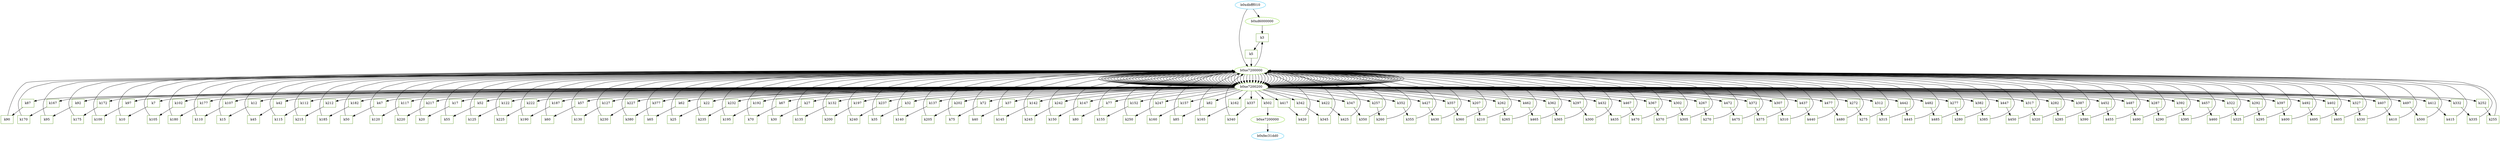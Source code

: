 digraph reductiontraces{
z3690983440i0 [label=b0xdbfff010 color=deepskyblue2];z3590324224i1s7 [label=b0xd6000000 color=chartreuse3];
z3690983440i0 -> z3590324224i1s7;
z3590324224i1s7 [label=b0xd6000000 color=chartreuse3];k3 [label=k3 color=chartreuse4 shape=rectangle];
z3590324224i1s7 -> k3;
z3690983440i0 [label=b0xdbfff010 color=deepskyblue2];z3877634048i1s7 [label=b0xe7200000 color=chartreuse3];
z3690983440i0 -> z3877634048i1s7;
z3877634048i1s7 [label=b0xe7200000 color=chartreuse3];k3 [label=k3 color=chartreuse4 shape=rectangle];
z3877634048i1s7 -> k3;
k3 [label=k3 color=chartreuse4 shape=rectangle];k5 [label=k5 color=chartreuse4 shape=rectangle];
k3 -> k5;
k5 [label=k5 color=chartreuse4 shape=rectangle];z3877634048i1s7 [label = b0xe7200000 color=chartreuse3];
k5-> z3877634048i1s7;
z3877634048i1s7 [label=b0xe7200000 color=chartreuse3];z3877634560i1s7 [label=b0xe7200200 color=chartreuse3];
z3877634048i1s7 -> z3877634560i1s7;
z3877634560i1s7 [label=b0xe7200200 color=chartreuse3];k7 [label=k7 color=chartreuse4 shape=rectangle];
z3877634560i1s7 -> k7;
k7 [label=k7 color=chartreuse4 shape=rectangle];k10 [label=k10 color=chartreuse4 shape=rectangle];
k7 -> k10;
k10 [label=k10 color=chartreuse4 shape=rectangle];z3877634048i1s7 [label = b0xe7200000 color=chartreuse3];
k10-> z3877634048i1s7;
z3877634048i1s7 [label=b0xe7200000 color=chartreuse3];z3877634560i1s7 [label=b0xe7200200 color=chartreuse3];
z3877634048i1s7 -> z3877634560i1s7;
z3877634560i1s7 [label=b0xe7200200 color=chartreuse3];k12 [label=k12 color=chartreuse4 shape=rectangle];
z3877634560i1s7 -> k12;
k12 [label=k12 color=chartreuse4 shape=rectangle];k15 [label=k15 color=chartreuse4 shape=rectangle];
k12 -> k15;
k15 [label=k15 color=chartreuse4 shape=rectangle];z3877634048i1s7 [label = b0xe7200000 color=chartreuse3];
k15-> z3877634048i1s7;
z3877634048i1s7 [label=b0xe7200000 color=chartreuse3];z3877634560i1s7 [label=b0xe7200200 color=chartreuse3];
z3877634048i1s7 -> z3877634560i1s7;
z3877634560i1s7 [label=b0xe7200200 color=chartreuse3];k17 [label=k17 color=chartreuse4 shape=rectangle];
z3877634560i1s7 -> k17;
k17 [label=k17 color=chartreuse4 shape=rectangle];k20 [label=k20 color=chartreuse4 shape=rectangle];
k17 -> k20;
k20 [label=k20 color=chartreuse4 shape=rectangle];z3877634048i1s7 [label = b0xe7200000 color=chartreuse3];
k20-> z3877634048i1s7;
z3877634048i1s7 [label=b0xe7200000 color=chartreuse3];z3877634560i1s7 [label=b0xe7200200 color=chartreuse3];
z3877634048i1s7 -> z3877634560i1s7;
z3877634560i1s7 [label=b0xe7200200 color=chartreuse3];k22 [label=k22 color=chartreuse4 shape=rectangle];
z3877634560i1s7 -> k22;
k22 [label=k22 color=chartreuse4 shape=rectangle];k25 [label=k25 color=chartreuse4 shape=rectangle];
k22 -> k25;
k25 [label=k25 color=chartreuse4 shape=rectangle];z3877634048i1s7 [label = b0xe7200000 color=chartreuse3];
k25-> z3877634048i1s7;
z3877634048i1s7 [label=b0xe7200000 color=chartreuse3];z3877634560i1s7 [label=b0xe7200200 color=chartreuse3];
z3877634048i1s7 -> z3877634560i1s7;
z3877634560i1s7 [label=b0xe7200200 color=chartreuse3];k27 [label=k27 color=chartreuse4 shape=rectangle];
z3877634560i1s7 -> k27;
k27 [label=k27 color=chartreuse4 shape=rectangle];k30 [label=k30 color=chartreuse4 shape=rectangle];
k27 -> k30;
k30 [label=k30 color=chartreuse4 shape=rectangle];z3877634048i1s7 [label = b0xe7200000 color=chartreuse3];
k30-> z3877634048i1s7;
z3877634048i1s7 [label=b0xe7200000 color=chartreuse3];z3877634560i1s7 [label=b0xe7200200 color=chartreuse3];
z3877634048i1s7 -> z3877634560i1s7;
z3877634560i1s7 [label=b0xe7200200 color=chartreuse3];k32 [label=k32 color=chartreuse4 shape=rectangle];
z3877634560i1s7 -> k32;
k32 [label=k32 color=chartreuse4 shape=rectangle];k35 [label=k35 color=chartreuse4 shape=rectangle];
k32 -> k35;
k35 [label=k35 color=chartreuse4 shape=rectangle];z3877634048i1s7 [label = b0xe7200000 color=chartreuse3];
k35-> z3877634048i1s7;
z3877634048i1s7 [label=b0xe7200000 color=chartreuse3];z3877634560i1s7 [label=b0xe7200200 color=chartreuse3];
z3877634048i1s7 -> z3877634560i1s7;
z3877634560i1s7 [label=b0xe7200200 color=chartreuse3];k37 [label=k37 color=chartreuse4 shape=rectangle];
z3877634560i1s7 -> k37;
k37 [label=k37 color=chartreuse4 shape=rectangle];k40 [label=k40 color=chartreuse4 shape=rectangle];
k37 -> k40;
k40 [label=k40 color=chartreuse4 shape=rectangle];z3877634048i1s7 [label = b0xe7200000 color=chartreuse3];
k40-> z3877634048i1s7;
z3877634048i1s7 [label=b0xe7200000 color=chartreuse3];z3877634560i1s7 [label=b0xe7200200 color=chartreuse3];
z3877634048i1s7 -> z3877634560i1s7;
z3877634560i1s7 [label=b0xe7200200 color=chartreuse3];k42 [label=k42 color=chartreuse4 shape=rectangle];
z3877634560i1s7 -> k42;
k42 [label=k42 color=chartreuse4 shape=rectangle];k45 [label=k45 color=chartreuse4 shape=rectangle];
k42 -> k45;
k45 [label=k45 color=chartreuse4 shape=rectangle];z3877634048i1s7 [label = b0xe7200000 color=chartreuse3];
k45-> z3877634048i1s7;
z3877634048i1s7 [label=b0xe7200000 color=chartreuse3];z3877634560i1s7 [label=b0xe7200200 color=chartreuse3];
z3877634048i1s7 -> z3877634560i1s7;
z3877634560i1s7 [label=b0xe7200200 color=chartreuse3];k47 [label=k47 color=chartreuse4 shape=rectangle];
z3877634560i1s7 -> k47;
k47 [label=k47 color=chartreuse4 shape=rectangle];k50 [label=k50 color=chartreuse4 shape=rectangle];
k47 -> k50;
k50 [label=k50 color=chartreuse4 shape=rectangle];z3877634048i1s7 [label = b0xe7200000 color=chartreuse3];
k50-> z3877634048i1s7;
z3877634048i1s7 [label=b0xe7200000 color=chartreuse3];z3877634560i1s7 [label=b0xe7200200 color=chartreuse3];
z3877634048i1s7 -> z3877634560i1s7;
z3877634560i1s7 [label=b0xe7200200 color=chartreuse3];k52 [label=k52 color=chartreuse4 shape=rectangle];
z3877634560i1s7 -> k52;
k52 [label=k52 color=chartreuse4 shape=rectangle];k55 [label=k55 color=chartreuse4 shape=rectangle];
k52 -> k55;
k55 [label=k55 color=chartreuse4 shape=rectangle];z3877634048i1s7 [label = b0xe7200000 color=chartreuse3];
k55-> z3877634048i1s7;
z3877634048i1s7 [label=b0xe7200000 color=chartreuse3];z3877634560i1s7 [label=b0xe7200200 color=chartreuse3];
z3877634048i1s7 -> z3877634560i1s7;
z3877634560i1s7 [label=b0xe7200200 color=chartreuse3];k57 [label=k57 color=chartreuse4 shape=rectangle];
z3877634560i1s7 -> k57;
k57 [label=k57 color=chartreuse4 shape=rectangle];k60 [label=k60 color=chartreuse4 shape=rectangle];
k57 -> k60;
k60 [label=k60 color=chartreuse4 shape=rectangle];z3877634048i1s7 [label = b0xe7200000 color=chartreuse3];
k60-> z3877634048i1s7;
z3877634048i1s7 [label=b0xe7200000 color=chartreuse3];z3877634560i1s7 [label=b0xe7200200 color=chartreuse3];
z3877634048i1s7 -> z3877634560i1s7;
z3877634560i1s7 [label=b0xe7200200 color=chartreuse3];k62 [label=k62 color=chartreuse4 shape=rectangle];
z3877634560i1s7 -> k62;
k62 [label=k62 color=chartreuse4 shape=rectangle];k65 [label=k65 color=chartreuse4 shape=rectangle];
k62 -> k65;
k65 [label=k65 color=chartreuse4 shape=rectangle];z3877634048i1s7 [label = b0xe7200000 color=chartreuse3];
k65-> z3877634048i1s7;
z3877634048i1s7 [label=b0xe7200000 color=chartreuse3];z3877634560i1s7 [label=b0xe7200200 color=chartreuse3];
z3877634048i1s7 -> z3877634560i1s7;
z3877634560i1s7 [label=b0xe7200200 color=chartreuse3];k67 [label=k67 color=chartreuse4 shape=rectangle];
z3877634560i1s7 -> k67;
k67 [label=k67 color=chartreuse4 shape=rectangle];k70 [label=k70 color=chartreuse4 shape=rectangle];
k67 -> k70;
k70 [label=k70 color=chartreuse4 shape=rectangle];z3877634048i1s7 [label = b0xe7200000 color=chartreuse3];
k70-> z3877634048i1s7;
z3877634048i1s7 [label=b0xe7200000 color=chartreuse3];z3877634560i1s7 [label=b0xe7200200 color=chartreuse3];
z3877634048i1s7 -> z3877634560i1s7;
z3877634560i1s7 [label=b0xe7200200 color=chartreuse3];k72 [label=k72 color=chartreuse4 shape=rectangle];
z3877634560i1s7 -> k72;
k72 [label=k72 color=chartreuse4 shape=rectangle];k75 [label=k75 color=chartreuse4 shape=rectangle];
k72 -> k75;
k75 [label=k75 color=chartreuse4 shape=rectangle];z3877634048i1s7 [label = b0xe7200000 color=chartreuse3];
k75-> z3877634048i1s7;
z3877634048i1s7 [label=b0xe7200000 color=chartreuse3];z3877634560i1s7 [label=b0xe7200200 color=chartreuse3];
z3877634048i1s7 -> z3877634560i1s7;
z3877634560i1s7 [label=b0xe7200200 color=chartreuse3];k77 [label=k77 color=chartreuse4 shape=rectangle];
z3877634560i1s7 -> k77;
k77 [label=k77 color=chartreuse4 shape=rectangle];k80 [label=k80 color=chartreuse4 shape=rectangle];
k77 -> k80;
k80 [label=k80 color=chartreuse4 shape=rectangle];z3877634048i1s7 [label = b0xe7200000 color=chartreuse3];
k80-> z3877634048i1s7;
z3877634048i1s7 [label=b0xe7200000 color=chartreuse3];z3877634560i1s7 [label=b0xe7200200 color=chartreuse3];
z3877634048i1s7 -> z3877634560i1s7;
z3877634560i1s7 [label=b0xe7200200 color=chartreuse3];k82 [label=k82 color=chartreuse4 shape=rectangle];
z3877634560i1s7 -> k82;
k82 [label=k82 color=chartreuse4 shape=rectangle];k85 [label=k85 color=chartreuse4 shape=rectangle];
k82 -> k85;
k85 [label=k85 color=chartreuse4 shape=rectangle];z3877634048i1s7 [label = b0xe7200000 color=chartreuse3];
k85-> z3877634048i1s7;
z3877634048i1s7 [label=b0xe7200000 color=chartreuse3];z3877634560i1s7 [label=b0xe7200200 color=chartreuse3];
z3877634048i1s7 -> z3877634560i1s7;
z3877634560i1s7 [label=b0xe7200200 color=chartreuse3];k87 [label=k87 color=chartreuse4 shape=rectangle];
z3877634560i1s7 -> k87;
k87 [label=k87 color=chartreuse4 shape=rectangle];k90 [label=k90 color=chartreuse4 shape=rectangle];
k87 -> k90;
k90 [label=k90 color=chartreuse4 shape=rectangle];z3877634048i1s7 [label = b0xe7200000 color=chartreuse3];
k90-> z3877634048i1s7;
z3877634048i1s7 [label=b0xe7200000 color=chartreuse3];z3877634560i1s7 [label=b0xe7200200 color=chartreuse3];
z3877634048i1s7 -> z3877634560i1s7;
z3877634560i1s7 [label=b0xe7200200 color=chartreuse3];k92 [label=k92 color=chartreuse4 shape=rectangle];
z3877634560i1s7 -> k92;
k92 [label=k92 color=chartreuse4 shape=rectangle];k95 [label=k95 color=chartreuse4 shape=rectangle];
k92 -> k95;
k95 [label=k95 color=chartreuse4 shape=rectangle];z3877634048i1s7 [label = b0xe7200000 color=chartreuse3];
k95-> z3877634048i1s7;
z3877634048i1s7 [label=b0xe7200000 color=chartreuse3];z3877634560i1s7 [label=b0xe7200200 color=chartreuse3];
z3877634048i1s7 -> z3877634560i1s7;
z3877634560i1s7 [label=b0xe7200200 color=chartreuse3];k97 [label=k97 color=chartreuse4 shape=rectangle];
z3877634560i1s7 -> k97;
k97 [label=k97 color=chartreuse4 shape=rectangle];k100 [label=k100 color=chartreuse4 shape=rectangle];
k97 -> k100;
k100 [label=k100 color=chartreuse4 shape=rectangle];z3877634048i1s7 [label = b0xe7200000 color=chartreuse3];
k100-> z3877634048i1s7;
z3877634048i1s7 [label=b0xe7200000 color=chartreuse3];z3877634560i1s7 [label=b0xe7200200 color=chartreuse3];
z3877634048i1s7 -> z3877634560i1s7;
z3877634560i1s7 [label=b0xe7200200 color=chartreuse3];k102 [label=k102 color=chartreuse4 shape=rectangle];
z3877634560i1s7 -> k102;
k102 [label=k102 color=chartreuse4 shape=rectangle];k105 [label=k105 color=chartreuse4 shape=rectangle];
k102 -> k105;
k105 [label=k105 color=chartreuse4 shape=rectangle];z3877634048i1s7 [label = b0xe7200000 color=chartreuse3];
k105-> z3877634048i1s7;
z3877634048i1s7 [label=b0xe7200000 color=chartreuse3];z3877634560i1s7 [label=b0xe7200200 color=chartreuse3];
z3877634048i1s7 -> z3877634560i1s7;
z3877634560i1s7 [label=b0xe7200200 color=chartreuse3];k107 [label=k107 color=chartreuse4 shape=rectangle];
z3877634560i1s7 -> k107;
k107 [label=k107 color=chartreuse4 shape=rectangle];k110 [label=k110 color=chartreuse4 shape=rectangle];
k107 -> k110;
k110 [label=k110 color=chartreuse4 shape=rectangle];z3877634048i1s7 [label = b0xe7200000 color=chartreuse3];
k110-> z3877634048i1s7;
z3877634048i1s7 [label=b0xe7200000 color=chartreuse3];z3877634560i1s7 [label=b0xe7200200 color=chartreuse3];
z3877634048i1s7 -> z3877634560i1s7;
z3877634560i1s7 [label=b0xe7200200 color=chartreuse3];k112 [label=k112 color=chartreuse4 shape=rectangle];
z3877634560i1s7 -> k112;
k112 [label=k112 color=chartreuse4 shape=rectangle];k115 [label=k115 color=chartreuse4 shape=rectangle];
k112 -> k115;
k115 [label=k115 color=chartreuse4 shape=rectangle];z3877634048i1s7 [label = b0xe7200000 color=chartreuse3];
k115-> z3877634048i1s7;
z3877634048i1s7 [label=b0xe7200000 color=chartreuse3];z3877634560i1s7 [label=b0xe7200200 color=chartreuse3];
z3877634048i1s7 -> z3877634560i1s7;
z3877634560i1s7 [label=b0xe7200200 color=chartreuse3];k117 [label=k117 color=chartreuse4 shape=rectangle];
z3877634560i1s7 -> k117;
k117 [label=k117 color=chartreuse4 shape=rectangle];k120 [label=k120 color=chartreuse4 shape=rectangle];
k117 -> k120;
k120 [label=k120 color=chartreuse4 shape=rectangle];z3877634048i1s7 [label = b0xe7200000 color=chartreuse3];
k120-> z3877634048i1s7;
z3877634048i1s7 [label=b0xe7200000 color=chartreuse3];z3877634560i1s7 [label=b0xe7200200 color=chartreuse3];
z3877634048i1s7 -> z3877634560i1s7;
z3877634560i1s7 [label=b0xe7200200 color=chartreuse3];k122 [label=k122 color=chartreuse4 shape=rectangle];
z3877634560i1s7 -> k122;
k122 [label=k122 color=chartreuse4 shape=rectangle];k125 [label=k125 color=chartreuse4 shape=rectangle];
k122 -> k125;
k125 [label=k125 color=chartreuse4 shape=rectangle];z3877634048i1s7 [label = b0xe7200000 color=chartreuse3];
k125-> z3877634048i1s7;
z3877634048i1s7 [label=b0xe7200000 color=chartreuse3];z3877634560i1s7 [label=b0xe7200200 color=chartreuse3];
z3877634048i1s7 -> z3877634560i1s7;
z3877634560i1s7 [label=b0xe7200200 color=chartreuse3];k127 [label=k127 color=chartreuse4 shape=rectangle];
z3877634560i1s7 -> k127;
k127 [label=k127 color=chartreuse4 shape=rectangle];k130 [label=k130 color=chartreuse4 shape=rectangle];
k127 -> k130;
k130 [label=k130 color=chartreuse4 shape=rectangle];z3877634048i1s7 [label = b0xe7200000 color=chartreuse3];
k130-> z3877634048i1s7;
z3877634048i1s7 [label=b0xe7200000 color=chartreuse3];z3877634560i1s7 [label=b0xe7200200 color=chartreuse3];
z3877634048i1s7 -> z3877634560i1s7;
z3877634560i1s7 [label=b0xe7200200 color=chartreuse3];k132 [label=k132 color=chartreuse4 shape=rectangle];
z3877634560i1s7 -> k132;
k132 [label=k132 color=chartreuse4 shape=rectangle];k135 [label=k135 color=chartreuse4 shape=rectangle];
k132 -> k135;
k135 [label=k135 color=chartreuse4 shape=rectangle];z3877634048i1s7 [label = b0xe7200000 color=chartreuse3];
k135-> z3877634048i1s7;
z3877634048i1s7 [label=b0xe7200000 color=chartreuse3];z3877634560i1s7 [label=b0xe7200200 color=chartreuse3];
z3877634048i1s7 -> z3877634560i1s7;
z3877634560i1s7 [label=b0xe7200200 color=chartreuse3];k137 [label=k137 color=chartreuse4 shape=rectangle];
z3877634560i1s7 -> k137;
k137 [label=k137 color=chartreuse4 shape=rectangle];k140 [label=k140 color=chartreuse4 shape=rectangle];
k137 -> k140;
k140 [label=k140 color=chartreuse4 shape=rectangle];z3877634048i1s7 [label = b0xe7200000 color=chartreuse3];
k140-> z3877634048i1s7;
z3877634048i1s7 [label=b0xe7200000 color=chartreuse3];z3877634560i1s7 [label=b0xe7200200 color=chartreuse3];
z3877634048i1s7 -> z3877634560i1s7;
z3877634560i1s7 [label=b0xe7200200 color=chartreuse3];k142 [label=k142 color=chartreuse4 shape=rectangle];
z3877634560i1s7 -> k142;
k142 [label=k142 color=chartreuse4 shape=rectangle];k145 [label=k145 color=chartreuse4 shape=rectangle];
k142 -> k145;
k145 [label=k145 color=chartreuse4 shape=rectangle];z3877634048i1s7 [label = b0xe7200000 color=chartreuse3];
k145-> z3877634048i1s7;
z3877634048i1s7 [label=b0xe7200000 color=chartreuse3];z3877634560i1s7 [label=b0xe7200200 color=chartreuse3];
z3877634048i1s7 -> z3877634560i1s7;
z3877634560i1s7 [label=b0xe7200200 color=chartreuse3];k147 [label=k147 color=chartreuse4 shape=rectangle];
z3877634560i1s7 -> k147;
k147 [label=k147 color=chartreuse4 shape=rectangle];k150 [label=k150 color=chartreuse4 shape=rectangle];
k147 -> k150;
k150 [label=k150 color=chartreuse4 shape=rectangle];z3877634048i1s7 [label = b0xe7200000 color=chartreuse3];
k150-> z3877634048i1s7;
z3877634048i1s7 [label=b0xe7200000 color=chartreuse3];z3877634560i1s7 [label=b0xe7200200 color=chartreuse3];
z3877634048i1s7 -> z3877634560i1s7;
z3877634560i1s7 [label=b0xe7200200 color=chartreuse3];k152 [label=k152 color=chartreuse4 shape=rectangle];
z3877634560i1s7 -> k152;
k152 [label=k152 color=chartreuse4 shape=rectangle];k155 [label=k155 color=chartreuse4 shape=rectangle];
k152 -> k155;
k155 [label=k155 color=chartreuse4 shape=rectangle];z3877634048i1s7 [label = b0xe7200000 color=chartreuse3];
k155-> z3877634048i1s7;
z3877634048i1s7 [label=b0xe7200000 color=chartreuse3];z3877634560i1s7 [label=b0xe7200200 color=chartreuse3];
z3877634048i1s7 -> z3877634560i1s7;
z3877634560i1s7 [label=b0xe7200200 color=chartreuse3];k157 [label=k157 color=chartreuse4 shape=rectangle];
z3877634560i1s7 -> k157;
k157 [label=k157 color=chartreuse4 shape=rectangle];k160 [label=k160 color=chartreuse4 shape=rectangle];
k157 -> k160;
k160 [label=k160 color=chartreuse4 shape=rectangle];z3877634048i1s7 [label = b0xe7200000 color=chartreuse3];
k160-> z3877634048i1s7;
z3877634048i1s7 [label=b0xe7200000 color=chartreuse3];z3877634560i1s7 [label=b0xe7200200 color=chartreuse3];
z3877634048i1s7 -> z3877634560i1s7;
z3877634560i1s7 [label=b0xe7200200 color=chartreuse3];k162 [label=k162 color=chartreuse4 shape=rectangle];
z3877634560i1s7 -> k162;
k162 [label=k162 color=chartreuse4 shape=rectangle];k165 [label=k165 color=chartreuse4 shape=rectangle];
k162 -> k165;
k165 [label=k165 color=chartreuse4 shape=rectangle];z3877634048i1s7 [label = b0xe7200000 color=chartreuse3];
k165-> z3877634048i1s7;
z3877634048i1s7 [label=b0xe7200000 color=chartreuse3];z3877634560i1s7 [label=b0xe7200200 color=chartreuse3];
z3877634048i1s7 -> z3877634560i1s7;
z3877634560i1s7 [label=b0xe7200200 color=chartreuse3];k167 [label=k167 color=chartreuse4 shape=rectangle];
z3877634560i1s7 -> k167;
k167 [label=k167 color=chartreuse4 shape=rectangle];k170 [label=k170 color=chartreuse4 shape=rectangle];
k167 -> k170;
k170 [label=k170 color=chartreuse4 shape=rectangle];z3877634048i1s7 [label = b0xe7200000 color=chartreuse3];
k170-> z3877634048i1s7;
z3877634048i1s7 [label=b0xe7200000 color=chartreuse3];z3877634560i1s7 [label=b0xe7200200 color=chartreuse3];
z3877634048i1s7 -> z3877634560i1s7;
z3877634560i1s7 [label=b0xe7200200 color=chartreuse3];k172 [label=k172 color=chartreuse4 shape=rectangle];
z3877634560i1s7 -> k172;
k172 [label=k172 color=chartreuse4 shape=rectangle];k175 [label=k175 color=chartreuse4 shape=rectangle];
k172 -> k175;
k175 [label=k175 color=chartreuse4 shape=rectangle];z3877634048i1s7 [label = b0xe7200000 color=chartreuse3];
k175-> z3877634048i1s7;
z3877634048i1s7 [label=b0xe7200000 color=chartreuse3];z3877634560i1s7 [label=b0xe7200200 color=chartreuse3];
z3877634048i1s7 -> z3877634560i1s7;
z3877634560i1s7 [label=b0xe7200200 color=chartreuse3];k177 [label=k177 color=chartreuse4 shape=rectangle];
z3877634560i1s7 -> k177;
k177 [label=k177 color=chartreuse4 shape=rectangle];k180 [label=k180 color=chartreuse4 shape=rectangle];
k177 -> k180;
k180 [label=k180 color=chartreuse4 shape=rectangle];z3877634048i1s7 [label = b0xe7200000 color=chartreuse3];
k180-> z3877634048i1s7;
z3877634048i1s7 [label=b0xe7200000 color=chartreuse3];z3877634560i1s7 [label=b0xe7200200 color=chartreuse3];
z3877634048i1s7 -> z3877634560i1s7;
z3877634560i1s7 [label=b0xe7200200 color=chartreuse3];k182 [label=k182 color=chartreuse4 shape=rectangle];
z3877634560i1s7 -> k182;
k182 [label=k182 color=chartreuse4 shape=rectangle];k185 [label=k185 color=chartreuse4 shape=rectangle];
k182 -> k185;
k185 [label=k185 color=chartreuse4 shape=rectangle];z3877634048i1s7 [label = b0xe7200000 color=chartreuse3];
k185-> z3877634048i1s7;
z3877634048i1s7 [label=b0xe7200000 color=chartreuse3];z3877634560i1s7 [label=b0xe7200200 color=chartreuse3];
z3877634048i1s7 -> z3877634560i1s7;
z3877634560i1s7 [label=b0xe7200200 color=chartreuse3];k187 [label=k187 color=chartreuse4 shape=rectangle];
z3877634560i1s7 -> k187;
k187 [label=k187 color=chartreuse4 shape=rectangle];k190 [label=k190 color=chartreuse4 shape=rectangle];
k187 -> k190;
k190 [label=k190 color=chartreuse4 shape=rectangle];z3877634048i1s7 [label = b0xe7200000 color=chartreuse3];
k190-> z3877634048i1s7;
z3877634048i1s7 [label=b0xe7200000 color=chartreuse3];z3877634560i1s7 [label=b0xe7200200 color=chartreuse3];
z3877634048i1s7 -> z3877634560i1s7;
z3877634560i1s7 [label=b0xe7200200 color=chartreuse3];k192 [label=k192 color=chartreuse4 shape=rectangle];
z3877634560i1s7 -> k192;
k192 [label=k192 color=chartreuse4 shape=rectangle];k195 [label=k195 color=chartreuse4 shape=rectangle];
k192 -> k195;
k195 [label=k195 color=chartreuse4 shape=rectangle];z3877634048i1s7 [label = b0xe7200000 color=chartreuse3];
k195-> z3877634048i1s7;
z3877634048i1s7 [label=b0xe7200000 color=chartreuse3];z3877634560i1s7 [label=b0xe7200200 color=chartreuse3];
z3877634048i1s7 -> z3877634560i1s7;
z3877634560i1s7 [label=b0xe7200200 color=chartreuse3];k197 [label=k197 color=chartreuse4 shape=rectangle];
z3877634560i1s7 -> k197;
k197 [label=k197 color=chartreuse4 shape=rectangle];k200 [label=k200 color=chartreuse4 shape=rectangle];
k197 -> k200;
k200 [label=k200 color=chartreuse4 shape=rectangle];z3877634048i1s7 [label = b0xe7200000 color=chartreuse3];
k200-> z3877634048i1s7;
z3877634048i1s7 [label=b0xe7200000 color=chartreuse3];z3877634560i1s7 [label=b0xe7200200 color=chartreuse3];
z3877634048i1s7 -> z3877634560i1s7;
z3877634560i1s7 [label=b0xe7200200 color=chartreuse3];k202 [label=k202 color=chartreuse4 shape=rectangle];
z3877634560i1s7 -> k202;
k202 [label=k202 color=chartreuse4 shape=rectangle];k205 [label=k205 color=chartreuse4 shape=rectangle];
k202 -> k205;
k205 [label=k205 color=chartreuse4 shape=rectangle];z3877634048i1s7 [label = b0xe7200000 color=chartreuse3];
k205-> z3877634048i1s7;
z3877634048i1s7 [label=b0xe7200000 color=chartreuse3];z3877634560i1s7 [label=b0xe7200200 color=chartreuse3];
z3877634048i1s7 -> z3877634560i1s7;
z3877634560i1s7 [label=b0xe7200200 color=chartreuse3];k207 [label=k207 color=chartreuse4 shape=rectangle];
z3877634560i1s7 -> k207;
k207 [label=k207 color=chartreuse4 shape=rectangle];k210 [label=k210 color=chartreuse4 shape=rectangle];
k207 -> k210;
k210 [label=k210 color=chartreuse4 shape=rectangle];z3877634048i1s7 [label = b0xe7200000 color=chartreuse3];
k210-> z3877634048i1s7;
z3877634048i1s7 [label=b0xe7200000 color=chartreuse3];z3877634560i1s7 [label=b0xe7200200 color=chartreuse3];
z3877634048i1s7 -> z3877634560i1s7;
z3877634560i1s7 [label=b0xe7200200 color=chartreuse3];k212 [label=k212 color=chartreuse4 shape=rectangle];
z3877634560i1s7 -> k212;
k212 [label=k212 color=chartreuse4 shape=rectangle];k215 [label=k215 color=chartreuse4 shape=rectangle];
k212 -> k215;
k215 [label=k215 color=chartreuse4 shape=rectangle];z3877634048i1s7 [label = b0xe7200000 color=chartreuse3];
k215-> z3877634048i1s7;
z3877634048i1s7 [label=b0xe7200000 color=chartreuse3];z3877634560i1s7 [label=b0xe7200200 color=chartreuse3];
z3877634048i1s7 -> z3877634560i1s7;
z3877634560i1s7 [label=b0xe7200200 color=chartreuse3];k217 [label=k217 color=chartreuse4 shape=rectangle];
z3877634560i1s7 -> k217;
k217 [label=k217 color=chartreuse4 shape=rectangle];k220 [label=k220 color=chartreuse4 shape=rectangle];
k217 -> k220;
k220 [label=k220 color=chartreuse4 shape=rectangle];z3877634048i1s7 [label = b0xe7200000 color=chartreuse3];
k220-> z3877634048i1s7;
z3877634048i1s7 [label=b0xe7200000 color=chartreuse3];z3877634560i1s7 [label=b0xe7200200 color=chartreuse3];
z3877634048i1s7 -> z3877634560i1s7;
z3877634560i1s7 [label=b0xe7200200 color=chartreuse3];k222 [label=k222 color=chartreuse4 shape=rectangle];
z3877634560i1s7 -> k222;
k222 [label=k222 color=chartreuse4 shape=rectangle];k225 [label=k225 color=chartreuse4 shape=rectangle];
k222 -> k225;
k225 [label=k225 color=chartreuse4 shape=rectangle];z3877634048i1s7 [label = b0xe7200000 color=chartreuse3];
k225-> z3877634048i1s7;
z3877634048i1s7 [label=b0xe7200000 color=chartreuse3];z3877634560i1s7 [label=b0xe7200200 color=chartreuse3];
z3877634048i1s7 -> z3877634560i1s7;
z3877634560i1s7 [label=b0xe7200200 color=chartreuse3];k227 [label=k227 color=chartreuse4 shape=rectangle];
z3877634560i1s7 -> k227;
k227 [label=k227 color=chartreuse4 shape=rectangle];k230 [label=k230 color=chartreuse4 shape=rectangle];
k227 -> k230;
k230 [label=k230 color=chartreuse4 shape=rectangle];z3877634048i1s7 [label = b0xe7200000 color=chartreuse3];
k230-> z3877634048i1s7;
z3877634048i1s7 [label=b0xe7200000 color=chartreuse3];z3877634560i1s7 [label=b0xe7200200 color=chartreuse3];
z3877634048i1s7 -> z3877634560i1s7;
z3877634560i1s7 [label=b0xe7200200 color=chartreuse3];k232 [label=k232 color=chartreuse4 shape=rectangle];
z3877634560i1s7 -> k232;
k232 [label=k232 color=chartreuse4 shape=rectangle];k235 [label=k235 color=chartreuse4 shape=rectangle];
k232 -> k235;
k235 [label=k235 color=chartreuse4 shape=rectangle];z3877634048i1s7 [label = b0xe7200000 color=chartreuse3];
k235-> z3877634048i1s7;
z3877634048i1s7 [label=b0xe7200000 color=chartreuse3];z3877634560i1s7 [label=b0xe7200200 color=chartreuse3];
z3877634048i1s7 -> z3877634560i1s7;
z3877634560i1s7 [label=b0xe7200200 color=chartreuse3];k237 [label=k237 color=chartreuse4 shape=rectangle];
z3877634560i1s7 -> k237;
k237 [label=k237 color=chartreuse4 shape=rectangle];k240 [label=k240 color=chartreuse4 shape=rectangle];
k237 -> k240;
k240 [label=k240 color=chartreuse4 shape=rectangle];z3877634048i1s7 [label = b0xe7200000 color=chartreuse3];
k240-> z3877634048i1s7;
z3877634048i1s7 [label=b0xe7200000 color=chartreuse3];z3877634560i1s7 [label=b0xe7200200 color=chartreuse3];
z3877634048i1s7 -> z3877634560i1s7;
z3877634560i1s7 [label=b0xe7200200 color=chartreuse3];k242 [label=k242 color=chartreuse4 shape=rectangle];
z3877634560i1s7 -> k242;
k242 [label=k242 color=chartreuse4 shape=rectangle];k245 [label=k245 color=chartreuse4 shape=rectangle];
k242 -> k245;
k245 [label=k245 color=chartreuse4 shape=rectangle];z3877634048i1s7 [label = b0xe7200000 color=chartreuse3];
k245-> z3877634048i1s7;
z3877634048i1s7 [label=b0xe7200000 color=chartreuse3];z3877634560i1s7 [label=b0xe7200200 color=chartreuse3];
z3877634048i1s7 -> z3877634560i1s7;
z3877634560i1s7 [label=b0xe7200200 color=chartreuse3];k247 [label=k247 color=chartreuse4 shape=rectangle];
z3877634560i1s7 -> k247;
k247 [label=k247 color=chartreuse4 shape=rectangle];k250 [label=k250 color=chartreuse4 shape=rectangle];
k247 -> k250;
k250 [label=k250 color=chartreuse4 shape=rectangle];z3877634048i1s7 [label = b0xe7200000 color=chartreuse3];
k250-> z3877634048i1s7;
z3877634048i1s7 [label=b0xe7200000 color=chartreuse3];z3877634560i1s7 [label=b0xe7200200 color=chartreuse3];
z3877634048i1s7 -> z3877634560i1s7;
z3877634560i1s7 [label=b0xe7200200 color=chartreuse3];k252 [label=k252 color=chartreuse4 shape=rectangle];
z3877634560i1s7 -> k252;
k252 [label=k252 color=chartreuse4 shape=rectangle];k255 [label=k255 color=chartreuse4 shape=rectangle];
k252 -> k255;
k255 [label=k255 color=chartreuse4 shape=rectangle];z3877634048i1s7 [label = b0xe7200000 color=chartreuse3];
k255-> z3877634048i1s7;
z3877634048i1s7 [label=b0xe7200000 color=chartreuse3];z3877634560i1s7 [label=b0xe7200200 color=chartreuse3];
z3877634048i1s7 -> z3877634560i1s7;
z3877634560i1s7 [label=b0xe7200200 color=chartreuse3];k257 [label=k257 color=chartreuse4 shape=rectangle];
z3877634560i1s7 -> k257;
k257 [label=k257 color=chartreuse4 shape=rectangle];k260 [label=k260 color=chartreuse4 shape=rectangle];
k257 -> k260;
k260 [label=k260 color=chartreuse4 shape=rectangle];z3877634048i1s7 [label = b0xe7200000 color=chartreuse3];
k260-> z3877634048i1s7;
z3877634048i1s7 [label=b0xe7200000 color=chartreuse3];z3877634560i1s7 [label=b0xe7200200 color=chartreuse3];
z3877634048i1s7 -> z3877634560i1s7;
z3877634560i1s7 [label=b0xe7200200 color=chartreuse3];k262 [label=k262 color=chartreuse4 shape=rectangle];
z3877634560i1s7 -> k262;
k262 [label=k262 color=chartreuse4 shape=rectangle];k265 [label=k265 color=chartreuse4 shape=rectangle];
k262 -> k265;
k265 [label=k265 color=chartreuse4 shape=rectangle];z3877634048i1s7 [label = b0xe7200000 color=chartreuse3];
k265-> z3877634048i1s7;
z3877634048i1s7 [label=b0xe7200000 color=chartreuse3];z3877634560i1s7 [label=b0xe7200200 color=chartreuse3];
z3877634048i1s7 -> z3877634560i1s7;
z3877634560i1s7 [label=b0xe7200200 color=chartreuse3];k267 [label=k267 color=chartreuse4 shape=rectangle];
z3877634560i1s7 -> k267;
k267 [label=k267 color=chartreuse4 shape=rectangle];k270 [label=k270 color=chartreuse4 shape=rectangle];
k267 -> k270;
k270 [label=k270 color=chartreuse4 shape=rectangle];z3877634048i1s7 [label = b0xe7200000 color=chartreuse3];
k270-> z3877634048i1s7;
z3877634048i1s7 [label=b0xe7200000 color=chartreuse3];z3877634560i1s7 [label=b0xe7200200 color=chartreuse3];
z3877634048i1s7 -> z3877634560i1s7;
z3877634560i1s7 [label=b0xe7200200 color=chartreuse3];k272 [label=k272 color=chartreuse4 shape=rectangle];
z3877634560i1s7 -> k272;
k272 [label=k272 color=chartreuse4 shape=rectangle];k275 [label=k275 color=chartreuse4 shape=rectangle];
k272 -> k275;
k275 [label=k275 color=chartreuse4 shape=rectangle];z3877634048i1s7 [label = b0xe7200000 color=chartreuse3];
k275-> z3877634048i1s7;
z3877634048i1s7 [label=b0xe7200000 color=chartreuse3];z3877634560i1s7 [label=b0xe7200200 color=chartreuse3];
z3877634048i1s7 -> z3877634560i1s7;
z3877634560i1s7 [label=b0xe7200200 color=chartreuse3];k277 [label=k277 color=chartreuse4 shape=rectangle];
z3877634560i1s7 -> k277;
k277 [label=k277 color=chartreuse4 shape=rectangle];k280 [label=k280 color=chartreuse4 shape=rectangle];
k277 -> k280;
k280 [label=k280 color=chartreuse4 shape=rectangle];z3877634048i1s7 [label = b0xe7200000 color=chartreuse3];
k280-> z3877634048i1s7;
z3877634048i1s7 [label=b0xe7200000 color=chartreuse3];z3877634560i1s7 [label=b0xe7200200 color=chartreuse3];
z3877634048i1s7 -> z3877634560i1s7;
z3877634560i1s7 [label=b0xe7200200 color=chartreuse3];k282 [label=k282 color=chartreuse4 shape=rectangle];
z3877634560i1s7 -> k282;
k282 [label=k282 color=chartreuse4 shape=rectangle];k285 [label=k285 color=chartreuse4 shape=rectangle];
k282 -> k285;
k285 [label=k285 color=chartreuse4 shape=rectangle];z3877634048i1s7 [label = b0xe7200000 color=chartreuse3];
k285-> z3877634048i1s7;
z3877634048i1s7 [label=b0xe7200000 color=chartreuse3];z3877634560i1s7 [label=b0xe7200200 color=chartreuse3];
z3877634048i1s7 -> z3877634560i1s7;
z3877634560i1s7 [label=b0xe7200200 color=chartreuse3];k287 [label=k287 color=chartreuse4 shape=rectangle];
z3877634560i1s7 -> k287;
k287 [label=k287 color=chartreuse4 shape=rectangle];k290 [label=k290 color=chartreuse4 shape=rectangle];
k287 -> k290;
k290 [label=k290 color=chartreuse4 shape=rectangle];z3877634048i1s7 [label = b0xe7200000 color=chartreuse3];
k290-> z3877634048i1s7;
z3877634048i1s7 [label=b0xe7200000 color=chartreuse3];z3877634560i1s7 [label=b0xe7200200 color=chartreuse3];
z3877634048i1s7 -> z3877634560i1s7;
z3877634560i1s7 [label=b0xe7200200 color=chartreuse3];k292 [label=k292 color=chartreuse4 shape=rectangle];
z3877634560i1s7 -> k292;
k292 [label=k292 color=chartreuse4 shape=rectangle];k295 [label=k295 color=chartreuse4 shape=rectangle];
k292 -> k295;
k295 [label=k295 color=chartreuse4 shape=rectangle];z3877634048i1s7 [label = b0xe7200000 color=chartreuse3];
k295-> z3877634048i1s7;
z3877634048i1s7 [label=b0xe7200000 color=chartreuse3];z3877634560i1s7 [label=b0xe7200200 color=chartreuse3];
z3877634048i1s7 -> z3877634560i1s7;
z3877634560i1s7 [label=b0xe7200200 color=chartreuse3];k297 [label=k297 color=chartreuse4 shape=rectangle];
z3877634560i1s7 -> k297;
k297 [label=k297 color=chartreuse4 shape=rectangle];k300 [label=k300 color=chartreuse4 shape=rectangle];
k297 -> k300;
k300 [label=k300 color=chartreuse4 shape=rectangle];z3877634048i1s7 [label = b0xe7200000 color=chartreuse3];
k300-> z3877634048i1s7;
z3877634048i1s7 [label=b0xe7200000 color=chartreuse3];z3877634560i1s7 [label=b0xe7200200 color=chartreuse3];
z3877634048i1s7 -> z3877634560i1s7;
z3877634560i1s7 [label=b0xe7200200 color=chartreuse3];k302 [label=k302 color=chartreuse4 shape=rectangle];
z3877634560i1s7 -> k302;
k302 [label=k302 color=chartreuse4 shape=rectangle];k305 [label=k305 color=chartreuse4 shape=rectangle];
k302 -> k305;
k305 [label=k305 color=chartreuse4 shape=rectangle];z3877634048i1s7 [label = b0xe7200000 color=chartreuse3];
k305-> z3877634048i1s7;
z3877634048i1s7 [label=b0xe7200000 color=chartreuse3];z3877634560i1s7 [label=b0xe7200200 color=chartreuse3];
z3877634048i1s7 -> z3877634560i1s7;
z3877634560i1s7 [label=b0xe7200200 color=chartreuse3];k307 [label=k307 color=chartreuse4 shape=rectangle];
z3877634560i1s7 -> k307;
k307 [label=k307 color=chartreuse4 shape=rectangle];k310 [label=k310 color=chartreuse4 shape=rectangle];
k307 -> k310;
k310 [label=k310 color=chartreuse4 shape=rectangle];z3877634048i1s7 [label = b0xe7200000 color=chartreuse3];
k310-> z3877634048i1s7;
z3877634048i1s7 [label=b0xe7200000 color=chartreuse3];z3877634560i1s7 [label=b0xe7200200 color=chartreuse3];
z3877634048i1s7 -> z3877634560i1s7;
z3877634560i1s7 [label=b0xe7200200 color=chartreuse3];k312 [label=k312 color=chartreuse4 shape=rectangle];
z3877634560i1s7 -> k312;
k312 [label=k312 color=chartreuse4 shape=rectangle];k315 [label=k315 color=chartreuse4 shape=rectangle];
k312 -> k315;
k315 [label=k315 color=chartreuse4 shape=rectangle];z3877634048i1s7 [label = b0xe7200000 color=chartreuse3];
k315-> z3877634048i1s7;
z3877634048i1s7 [label=b0xe7200000 color=chartreuse3];z3877634560i1s7 [label=b0xe7200200 color=chartreuse3];
z3877634048i1s7 -> z3877634560i1s7;
z3877634560i1s7 [label=b0xe7200200 color=chartreuse3];k317 [label=k317 color=chartreuse4 shape=rectangle];
z3877634560i1s7 -> k317;
k317 [label=k317 color=chartreuse4 shape=rectangle];k320 [label=k320 color=chartreuse4 shape=rectangle];
k317 -> k320;
k320 [label=k320 color=chartreuse4 shape=rectangle];z3877634048i1s7 [label = b0xe7200000 color=chartreuse3];
k320-> z3877634048i1s7;
z3877634048i1s7 [label=b0xe7200000 color=chartreuse3];z3877634560i1s7 [label=b0xe7200200 color=chartreuse3];
z3877634048i1s7 -> z3877634560i1s7;
z3877634560i1s7 [label=b0xe7200200 color=chartreuse3];k322 [label=k322 color=chartreuse4 shape=rectangle];
z3877634560i1s7 -> k322;
k322 [label=k322 color=chartreuse4 shape=rectangle];k325 [label=k325 color=chartreuse4 shape=rectangle];
k322 -> k325;
k325 [label=k325 color=chartreuse4 shape=rectangle];z3877634048i1s7 [label = b0xe7200000 color=chartreuse3];
k325-> z3877634048i1s7;
z3877634048i1s7 [label=b0xe7200000 color=chartreuse3];z3877634560i1s7 [label=b0xe7200200 color=chartreuse3];
z3877634048i1s7 -> z3877634560i1s7;
z3877634560i1s7 [label=b0xe7200200 color=chartreuse3];k327 [label=k327 color=chartreuse4 shape=rectangle];
z3877634560i1s7 -> k327;
k327 [label=k327 color=chartreuse4 shape=rectangle];k330 [label=k330 color=chartreuse4 shape=rectangle];
k327 -> k330;
k330 [label=k330 color=chartreuse4 shape=rectangle];z3877634048i1s7 [label = b0xe7200000 color=chartreuse3];
k330-> z3877634048i1s7;
z3877634048i1s7 [label=b0xe7200000 color=chartreuse3];z3877634560i1s7 [label=b0xe7200200 color=chartreuse3];
z3877634048i1s7 -> z3877634560i1s7;
z3877634560i1s7 [label=b0xe7200200 color=chartreuse3];k332 [label=k332 color=chartreuse4 shape=rectangle];
z3877634560i1s7 -> k332;
k332 [label=k332 color=chartreuse4 shape=rectangle];k335 [label=k335 color=chartreuse4 shape=rectangle];
k332 -> k335;
k335 [label=k335 color=chartreuse4 shape=rectangle];z3877634048i1s7 [label = b0xe7200000 color=chartreuse3];
k335-> z3877634048i1s7;
z3877634048i1s7 [label=b0xe7200000 color=chartreuse3];z3877634560i1s7 [label=b0xe7200200 color=chartreuse3];
z3877634048i1s7 -> z3877634560i1s7;
z3877634560i1s7 [label=b0xe7200200 color=chartreuse3];k337 [label=k337 color=chartreuse4 shape=rectangle];
z3877634560i1s7 -> k337;
k337 [label=k337 color=chartreuse4 shape=rectangle];k340 [label=k340 color=chartreuse4 shape=rectangle];
k337 -> k340;
k340 [label=k340 color=chartreuse4 shape=rectangle];z3877634048i1s7 [label = b0xe7200000 color=chartreuse3];
k340-> z3877634048i1s7;
z3877634048i1s7 [label=b0xe7200000 color=chartreuse3];z3877634560i1s7 [label=b0xe7200200 color=chartreuse3];
z3877634048i1s7 -> z3877634560i1s7;
z3877634560i1s7 [label=b0xe7200200 color=chartreuse3];k342 [label=k342 color=chartreuse4 shape=rectangle];
z3877634560i1s7 -> k342;
k342 [label=k342 color=chartreuse4 shape=rectangle];k345 [label=k345 color=chartreuse4 shape=rectangle];
k342 -> k345;
k345 [label=k345 color=chartreuse4 shape=rectangle];z3877634048i1s7 [label = b0xe7200000 color=chartreuse3];
k345-> z3877634048i1s7;
z3877634048i1s7 [label=b0xe7200000 color=chartreuse3];z3877634560i1s7 [label=b0xe7200200 color=chartreuse3];
z3877634048i1s7 -> z3877634560i1s7;
z3877634560i1s7 [label=b0xe7200200 color=chartreuse3];k347 [label=k347 color=chartreuse4 shape=rectangle];
z3877634560i1s7 -> k347;
k347 [label=k347 color=chartreuse4 shape=rectangle];k350 [label=k350 color=chartreuse4 shape=rectangle];
k347 -> k350;
k350 [label=k350 color=chartreuse4 shape=rectangle];z3877634048i1s7 [label = b0xe7200000 color=chartreuse3];
k350-> z3877634048i1s7;
z3877634048i1s7 [label=b0xe7200000 color=chartreuse3];z3877634560i1s7 [label=b0xe7200200 color=chartreuse3];
z3877634048i1s7 -> z3877634560i1s7;
z3877634560i1s7 [label=b0xe7200200 color=chartreuse3];k352 [label=k352 color=chartreuse4 shape=rectangle];
z3877634560i1s7 -> k352;
k352 [label=k352 color=chartreuse4 shape=rectangle];k355 [label=k355 color=chartreuse4 shape=rectangle];
k352 -> k355;
k355 [label=k355 color=chartreuse4 shape=rectangle];z3877634048i1s7 [label = b0xe7200000 color=chartreuse3];
k355-> z3877634048i1s7;
z3877634048i1s7 [label=b0xe7200000 color=chartreuse3];z3877634560i1s7 [label=b0xe7200200 color=chartreuse3];
z3877634048i1s7 -> z3877634560i1s7;
z3877634560i1s7 [label=b0xe7200200 color=chartreuse3];k357 [label=k357 color=chartreuse4 shape=rectangle];
z3877634560i1s7 -> k357;
k357 [label=k357 color=chartreuse4 shape=rectangle];k360 [label=k360 color=chartreuse4 shape=rectangle];
k357 -> k360;
k360 [label=k360 color=chartreuse4 shape=rectangle];z3877634048i1s7 [label = b0xe7200000 color=chartreuse3];
k360-> z3877634048i1s7;
z3877634048i1s7 [label=b0xe7200000 color=chartreuse3];z3877634560i1s7 [label=b0xe7200200 color=chartreuse3];
z3877634048i1s7 -> z3877634560i1s7;
z3877634560i1s7 [label=b0xe7200200 color=chartreuse3];k362 [label=k362 color=chartreuse4 shape=rectangle];
z3877634560i1s7 -> k362;
k362 [label=k362 color=chartreuse4 shape=rectangle];k365 [label=k365 color=chartreuse4 shape=rectangle];
k362 -> k365;
k365 [label=k365 color=chartreuse4 shape=rectangle];z3877634048i1s7 [label = b0xe7200000 color=chartreuse3];
k365-> z3877634048i1s7;
z3877634048i1s7 [label=b0xe7200000 color=chartreuse3];z3877634560i1s7 [label=b0xe7200200 color=chartreuse3];
z3877634048i1s7 -> z3877634560i1s7;
z3877634560i1s7 [label=b0xe7200200 color=chartreuse3];k367 [label=k367 color=chartreuse4 shape=rectangle];
z3877634560i1s7 -> k367;
k367 [label=k367 color=chartreuse4 shape=rectangle];k370 [label=k370 color=chartreuse4 shape=rectangle];
k367 -> k370;
k370 [label=k370 color=chartreuse4 shape=rectangle];z3877634048i1s7 [label = b0xe7200000 color=chartreuse3];
k370-> z3877634048i1s7;
z3877634048i1s7 [label=b0xe7200000 color=chartreuse3];z3877634560i1s7 [label=b0xe7200200 color=chartreuse3];
z3877634048i1s7 -> z3877634560i1s7;
z3877634560i1s7 [label=b0xe7200200 color=chartreuse3];k372 [label=k372 color=chartreuse4 shape=rectangle];
z3877634560i1s7 -> k372;
k372 [label=k372 color=chartreuse4 shape=rectangle];k375 [label=k375 color=chartreuse4 shape=rectangle];
k372 -> k375;
k375 [label=k375 color=chartreuse4 shape=rectangle];z3877634048i1s7 [label = b0xe7200000 color=chartreuse3];
k375-> z3877634048i1s7;
z3877634048i1s7 [label=b0xe7200000 color=chartreuse3];z3877634560i1s7 [label=b0xe7200200 color=chartreuse3];
z3877634048i1s7 -> z3877634560i1s7;
z3877634560i1s7 [label=b0xe7200200 color=chartreuse3];k377 [label=k377 color=chartreuse4 shape=rectangle];
z3877634560i1s7 -> k377;
k377 [label=k377 color=chartreuse4 shape=rectangle];k380 [label=k380 color=chartreuse4 shape=rectangle];
k377 -> k380;
k380 [label=k380 color=chartreuse4 shape=rectangle];z3877634048i1s7 [label = b0xe7200000 color=chartreuse3];
k380-> z3877634048i1s7;
z3877634048i1s7 [label=b0xe7200000 color=chartreuse3];z3877634560i1s7 [label=b0xe7200200 color=chartreuse3];
z3877634048i1s7 -> z3877634560i1s7;
z3877634560i1s7 [label=b0xe7200200 color=chartreuse3];k382 [label=k382 color=chartreuse4 shape=rectangle];
z3877634560i1s7 -> k382;
k382 [label=k382 color=chartreuse4 shape=rectangle];k385 [label=k385 color=chartreuse4 shape=rectangle];
k382 -> k385;
k385 [label=k385 color=chartreuse4 shape=rectangle];z3877634048i1s7 [label = b0xe7200000 color=chartreuse3];
k385-> z3877634048i1s7;
z3877634048i1s7 [label=b0xe7200000 color=chartreuse3];z3877634560i1s7 [label=b0xe7200200 color=chartreuse3];
z3877634048i1s7 -> z3877634560i1s7;
z3877634560i1s7 [label=b0xe7200200 color=chartreuse3];k387 [label=k387 color=chartreuse4 shape=rectangle];
z3877634560i1s7 -> k387;
k387 [label=k387 color=chartreuse4 shape=rectangle];k390 [label=k390 color=chartreuse4 shape=rectangle];
k387 -> k390;
k390 [label=k390 color=chartreuse4 shape=rectangle];z3877634048i1s7 [label = b0xe7200000 color=chartreuse3];
k390-> z3877634048i1s7;
z3877634048i1s7 [label=b0xe7200000 color=chartreuse3];z3877634560i1s7 [label=b0xe7200200 color=chartreuse3];
z3877634048i1s7 -> z3877634560i1s7;
z3877634560i1s7 [label=b0xe7200200 color=chartreuse3];k392 [label=k392 color=chartreuse4 shape=rectangle];
z3877634560i1s7 -> k392;
k392 [label=k392 color=chartreuse4 shape=rectangle];k395 [label=k395 color=chartreuse4 shape=rectangle];
k392 -> k395;
k395 [label=k395 color=chartreuse4 shape=rectangle];z3877634048i1s7 [label = b0xe7200000 color=chartreuse3];
k395-> z3877634048i1s7;
z3877634048i1s7 [label=b0xe7200000 color=chartreuse3];z3877634560i1s7 [label=b0xe7200200 color=chartreuse3];
z3877634048i1s7 -> z3877634560i1s7;
z3877634560i1s7 [label=b0xe7200200 color=chartreuse3];k397 [label=k397 color=chartreuse4 shape=rectangle];
z3877634560i1s7 -> k397;
k397 [label=k397 color=chartreuse4 shape=rectangle];k400 [label=k400 color=chartreuse4 shape=rectangle];
k397 -> k400;
k400 [label=k400 color=chartreuse4 shape=rectangle];z3877634048i1s7 [label = b0xe7200000 color=chartreuse3];
k400-> z3877634048i1s7;
z3877634048i1s7 [label=b0xe7200000 color=chartreuse3];z3877634560i1s7 [label=b0xe7200200 color=chartreuse3];
z3877634048i1s7 -> z3877634560i1s7;
z3877634560i1s7 [label=b0xe7200200 color=chartreuse3];k402 [label=k402 color=chartreuse4 shape=rectangle];
z3877634560i1s7 -> k402;
k402 [label=k402 color=chartreuse4 shape=rectangle];k405 [label=k405 color=chartreuse4 shape=rectangle];
k402 -> k405;
k405 [label=k405 color=chartreuse4 shape=rectangle];z3877634048i1s7 [label = b0xe7200000 color=chartreuse3];
k405-> z3877634048i1s7;
z3877634048i1s7 [label=b0xe7200000 color=chartreuse3];z3877634560i1s7 [label=b0xe7200200 color=chartreuse3];
z3877634048i1s7 -> z3877634560i1s7;
z3877634560i1s7 [label=b0xe7200200 color=chartreuse3];k407 [label=k407 color=chartreuse4 shape=rectangle];
z3877634560i1s7 -> k407;
k407 [label=k407 color=chartreuse4 shape=rectangle];k410 [label=k410 color=chartreuse4 shape=rectangle];
k407 -> k410;
k410 [label=k410 color=chartreuse4 shape=rectangle];z3877634048i1s7 [label = b0xe7200000 color=chartreuse3];
k410-> z3877634048i1s7;
z3877634048i1s7 [label=b0xe7200000 color=chartreuse3];z3877634560i1s7 [label=b0xe7200200 color=chartreuse3];
z3877634048i1s7 -> z3877634560i1s7;
z3877634560i1s7 [label=b0xe7200200 color=chartreuse3];k412 [label=k412 color=chartreuse4 shape=rectangle];
z3877634560i1s7 -> k412;
k412 [label=k412 color=chartreuse4 shape=rectangle];k415 [label=k415 color=chartreuse4 shape=rectangle];
k412 -> k415;
k415 [label=k415 color=chartreuse4 shape=rectangle];z3877634048i1s7 [label = b0xe7200000 color=chartreuse3];
k415-> z3877634048i1s7;
z3877634048i1s7 [label=b0xe7200000 color=chartreuse3];z3877634560i1s7 [label=b0xe7200200 color=chartreuse3];
z3877634048i1s7 -> z3877634560i1s7;
z3877634560i1s7 [label=b0xe7200200 color=chartreuse3];k417 [label=k417 color=chartreuse4 shape=rectangle];
z3877634560i1s7 -> k417;
k417 [label=k417 color=chartreuse4 shape=rectangle];k420 [label=k420 color=chartreuse4 shape=rectangle];
k417 -> k420;
k420 [label=k420 color=chartreuse4 shape=rectangle];z3877634048i1s7 [label = b0xe7200000 color=chartreuse3];
k420-> z3877634048i1s7;
z3877634048i1s7 [label=b0xe7200000 color=chartreuse3];z3877634560i1s7 [label=b0xe7200200 color=chartreuse3];
z3877634048i1s7 -> z3877634560i1s7;
z3877634560i1s7 [label=b0xe7200200 color=chartreuse3];k422 [label=k422 color=chartreuse4 shape=rectangle];
z3877634560i1s7 -> k422;
k422 [label=k422 color=chartreuse4 shape=rectangle];k425 [label=k425 color=chartreuse4 shape=rectangle];
k422 -> k425;
k425 [label=k425 color=chartreuse4 shape=rectangle];z3877634048i1s7 [label = b0xe7200000 color=chartreuse3];
k425-> z3877634048i1s7;
z3877634048i1s7 [label=b0xe7200000 color=chartreuse3];z3877634560i1s7 [label=b0xe7200200 color=chartreuse3];
z3877634048i1s7 -> z3877634560i1s7;
z3877634560i1s7 [label=b0xe7200200 color=chartreuse3];k427 [label=k427 color=chartreuse4 shape=rectangle];
z3877634560i1s7 -> k427;
k427 [label=k427 color=chartreuse4 shape=rectangle];k430 [label=k430 color=chartreuse4 shape=rectangle];
k427 -> k430;
k430 [label=k430 color=chartreuse4 shape=rectangle];z3877634048i1s7 [label = b0xe7200000 color=chartreuse3];
k430-> z3877634048i1s7;
z3877634048i1s7 [label=b0xe7200000 color=chartreuse3];z3877634560i1s7 [label=b0xe7200200 color=chartreuse3];
z3877634048i1s7 -> z3877634560i1s7;
z3877634560i1s7 [label=b0xe7200200 color=chartreuse3];k432 [label=k432 color=chartreuse4 shape=rectangle];
z3877634560i1s7 -> k432;
k432 [label=k432 color=chartreuse4 shape=rectangle];k435 [label=k435 color=chartreuse4 shape=rectangle];
k432 -> k435;
k435 [label=k435 color=chartreuse4 shape=rectangle];z3877634048i1s7 [label = b0xe7200000 color=chartreuse3];
k435-> z3877634048i1s7;
z3877634048i1s7 [label=b0xe7200000 color=chartreuse3];z3877634560i1s7 [label=b0xe7200200 color=chartreuse3];
z3877634048i1s7 -> z3877634560i1s7;
z3877634560i1s7 [label=b0xe7200200 color=chartreuse3];k437 [label=k437 color=chartreuse4 shape=rectangle];
z3877634560i1s7 -> k437;
k437 [label=k437 color=chartreuse4 shape=rectangle];k440 [label=k440 color=chartreuse4 shape=rectangle];
k437 -> k440;
k440 [label=k440 color=chartreuse4 shape=rectangle];z3877634048i1s7 [label = b0xe7200000 color=chartreuse3];
k440-> z3877634048i1s7;
z3877634048i1s7 [label=b0xe7200000 color=chartreuse3];z3877634560i1s7 [label=b0xe7200200 color=chartreuse3];
z3877634048i1s7 -> z3877634560i1s7;
z3877634560i1s7 [label=b0xe7200200 color=chartreuse3];k442 [label=k442 color=chartreuse4 shape=rectangle];
z3877634560i1s7 -> k442;
k442 [label=k442 color=chartreuse4 shape=rectangle];k445 [label=k445 color=chartreuse4 shape=rectangle];
k442 -> k445;
k445 [label=k445 color=chartreuse4 shape=rectangle];z3877634048i1s7 [label = b0xe7200000 color=chartreuse3];
k445-> z3877634048i1s7;
z3877634048i1s7 [label=b0xe7200000 color=chartreuse3];z3877634560i1s7 [label=b0xe7200200 color=chartreuse3];
z3877634048i1s7 -> z3877634560i1s7;
z3877634560i1s7 [label=b0xe7200200 color=chartreuse3];k447 [label=k447 color=chartreuse4 shape=rectangle];
z3877634560i1s7 -> k447;
k447 [label=k447 color=chartreuse4 shape=rectangle];k450 [label=k450 color=chartreuse4 shape=rectangle];
k447 -> k450;
k450 [label=k450 color=chartreuse4 shape=rectangle];z3877634048i1s7 [label = b0xe7200000 color=chartreuse3];
k450-> z3877634048i1s7;
z3877634048i1s7 [label=b0xe7200000 color=chartreuse3];z3877634560i1s7 [label=b0xe7200200 color=chartreuse3];
z3877634048i1s7 -> z3877634560i1s7;
z3877634560i1s7 [label=b0xe7200200 color=chartreuse3];k452 [label=k452 color=chartreuse4 shape=rectangle];
z3877634560i1s7 -> k452;
k452 [label=k452 color=chartreuse4 shape=rectangle];k455 [label=k455 color=chartreuse4 shape=rectangle];
k452 -> k455;
k455 [label=k455 color=chartreuse4 shape=rectangle];z3877634048i1s7 [label = b0xe7200000 color=chartreuse3];
k455-> z3877634048i1s7;
z3877634048i1s7 [label=b0xe7200000 color=chartreuse3];z3877634560i1s7 [label=b0xe7200200 color=chartreuse3];
z3877634048i1s7 -> z3877634560i1s7;
z3877634560i1s7 [label=b0xe7200200 color=chartreuse3];k457 [label=k457 color=chartreuse4 shape=rectangle];
z3877634560i1s7 -> k457;
k457 [label=k457 color=chartreuse4 shape=rectangle];k460 [label=k460 color=chartreuse4 shape=rectangle];
k457 -> k460;
k460 [label=k460 color=chartreuse4 shape=rectangle];z3877634048i1s7 [label = b0xe7200000 color=chartreuse3];
k460-> z3877634048i1s7;
z3877634048i1s7 [label=b0xe7200000 color=chartreuse3];z3877634560i1s7 [label=b0xe7200200 color=chartreuse3];
z3877634048i1s7 -> z3877634560i1s7;
z3877634560i1s7 [label=b0xe7200200 color=chartreuse3];k462 [label=k462 color=chartreuse4 shape=rectangle];
z3877634560i1s7 -> k462;
k462 [label=k462 color=chartreuse4 shape=rectangle];k465 [label=k465 color=chartreuse4 shape=rectangle];
k462 -> k465;
k465 [label=k465 color=chartreuse4 shape=rectangle];z3877634048i1s7 [label = b0xe7200000 color=chartreuse3];
k465-> z3877634048i1s7;
z3877634048i1s7 [label=b0xe7200000 color=chartreuse3];z3877634560i1s7 [label=b0xe7200200 color=chartreuse3];
z3877634048i1s7 -> z3877634560i1s7;
z3877634560i1s7 [label=b0xe7200200 color=chartreuse3];k467 [label=k467 color=chartreuse4 shape=rectangle];
z3877634560i1s7 -> k467;
k467 [label=k467 color=chartreuse4 shape=rectangle];k470 [label=k470 color=chartreuse4 shape=rectangle];
k467 -> k470;
k470 [label=k470 color=chartreuse4 shape=rectangle];z3877634048i1s7 [label = b0xe7200000 color=chartreuse3];
k470-> z3877634048i1s7;
z3877634048i1s7 [label=b0xe7200000 color=chartreuse3];z3877634560i1s7 [label=b0xe7200200 color=chartreuse3];
z3877634048i1s7 -> z3877634560i1s7;
z3877634560i1s7 [label=b0xe7200200 color=chartreuse3];k472 [label=k472 color=chartreuse4 shape=rectangle];
z3877634560i1s7 -> k472;
k472 [label=k472 color=chartreuse4 shape=rectangle];k475 [label=k475 color=chartreuse4 shape=rectangle];
k472 -> k475;
k475 [label=k475 color=chartreuse4 shape=rectangle];z3877634048i1s7 [label = b0xe7200000 color=chartreuse3];
k475-> z3877634048i1s7;
z3877634048i1s7 [label=b0xe7200000 color=chartreuse3];z3877634560i1s7 [label=b0xe7200200 color=chartreuse3];
z3877634048i1s7 -> z3877634560i1s7;
z3877634560i1s7 [label=b0xe7200200 color=chartreuse3];k477 [label=k477 color=chartreuse4 shape=rectangle];
z3877634560i1s7 -> k477;
k477 [label=k477 color=chartreuse4 shape=rectangle];k480 [label=k480 color=chartreuse4 shape=rectangle];
k477 -> k480;
k480 [label=k480 color=chartreuse4 shape=rectangle];z3877634048i1s7 [label = b0xe7200000 color=chartreuse3];
k480-> z3877634048i1s7;
z3877634048i1s7 [label=b0xe7200000 color=chartreuse3];z3877634560i1s7 [label=b0xe7200200 color=chartreuse3];
z3877634048i1s7 -> z3877634560i1s7;
z3877634560i1s7 [label=b0xe7200200 color=chartreuse3];k482 [label=k482 color=chartreuse4 shape=rectangle];
z3877634560i1s7 -> k482;
k482 [label=k482 color=chartreuse4 shape=rectangle];k485 [label=k485 color=chartreuse4 shape=rectangle];
k482 -> k485;
k485 [label=k485 color=chartreuse4 shape=rectangle];z3877634048i1s7 [label = b0xe7200000 color=chartreuse3];
k485-> z3877634048i1s7;
z3877634048i1s7 [label=b0xe7200000 color=chartreuse3];z3877634560i1s7 [label=b0xe7200200 color=chartreuse3];
z3877634048i1s7 -> z3877634560i1s7;
z3877634560i1s7 [label=b0xe7200200 color=chartreuse3];k487 [label=k487 color=chartreuse4 shape=rectangle];
z3877634560i1s7 -> k487;
k487 [label=k487 color=chartreuse4 shape=rectangle];k490 [label=k490 color=chartreuse4 shape=rectangle];
k487 -> k490;
k490 [label=k490 color=chartreuse4 shape=rectangle];z3877634048i1s7 [label = b0xe7200000 color=chartreuse3];
k490-> z3877634048i1s7;
z3877634048i1s7 [label=b0xe7200000 color=chartreuse3];z3877634560i1s7 [label=b0xe7200200 color=chartreuse3];
z3877634048i1s7 -> z3877634560i1s7;
z3877634560i1s7 [label=b0xe7200200 color=chartreuse3];k492 [label=k492 color=chartreuse4 shape=rectangle];
z3877634560i1s7 -> k492;
k492 [label=k492 color=chartreuse4 shape=rectangle];k495 [label=k495 color=chartreuse4 shape=rectangle];
k492 -> k495;
k495 [label=k495 color=chartreuse4 shape=rectangle];z3877634048i1s7 [label = b0xe7200000 color=chartreuse3];
k495-> z3877634048i1s7;
z3877634048i1s7 [label=b0xe7200000 color=chartreuse3];z3877634560i1s7 [label=b0xe7200200 color=chartreuse3];
z3877634048i1s7 -> z3877634560i1s7;
z3877634560i1s7 [label=b0xe7200200 color=chartreuse3];k497 [label=k497 color=chartreuse4 shape=rectangle];
z3877634560i1s7 -> k497;
k497 [label=k497 color=chartreuse4 shape=rectangle];k500 [label=k500 color=chartreuse4 shape=rectangle];
k497 -> k500;
k500 [label=k500 color=chartreuse4 shape=rectangle];z3877634048i1s7 [label = b0xe7200000 color=chartreuse3];
k500-> z3877634048i1s7;
z3877634048i1s7 [label=b0xe7200000 color=chartreuse3];z3877634560i1s7 [label=b0xe7200200 color=chartreuse3];
z3877634048i1s7 -> z3877634560i1s7;
z3877634560i1s7 [label=b0xe7200200 color=chartreuse3];k502 [label=k502 color=chartreuse4 shape=rectangle];
z3877634560i1s7 -> k502;
k502 [label=k502 color=chartreuse4 shape=rectangle];z3877634048i2s7 [label = b0xe7200000 color=chartreuse3];
k502-> z3877634048i2s7;
z3877634048i2s7 [label=b0xe7200000 color=chartreuse3];z4274200016i1 [label=b0xfec31dd0 color=deepskyblue2];
z3877634048i2s7 -> z4274200016i1;
}